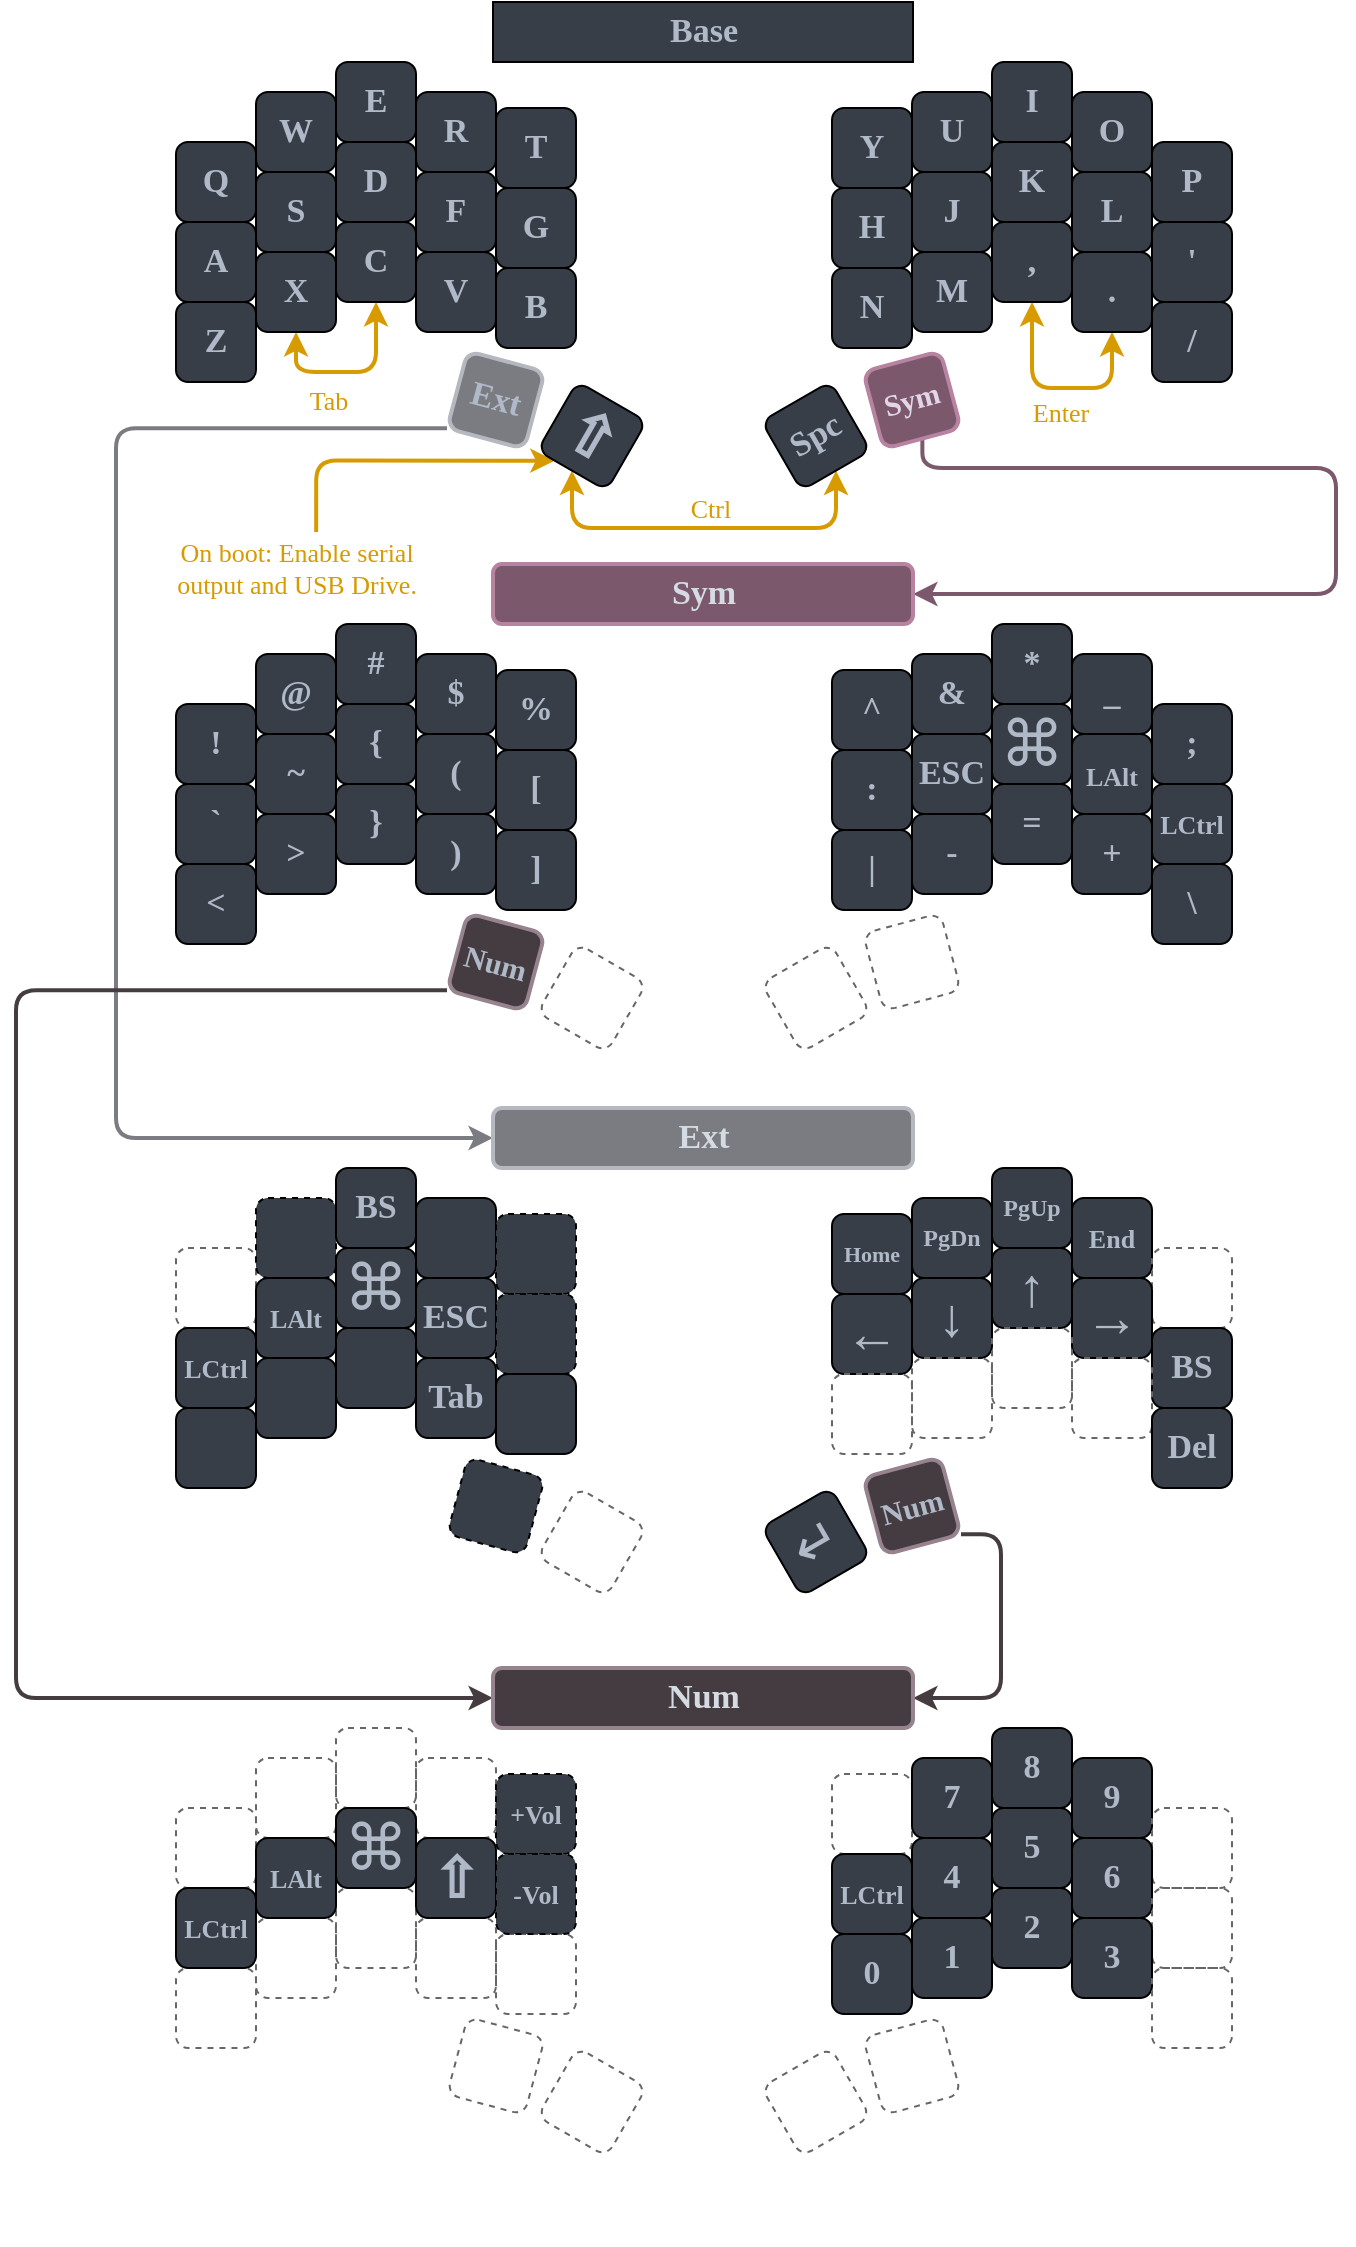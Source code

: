 <mxfile version="16.2.7" type="device"><diagram id="Nr0Jllq1oyRxWDAr1uzm" name="Page-1"><mxGraphModel dx="859" dy="1147" grid="1" gridSize="10" guides="1" tooltips="1" connect="1" arrows="1" fold="1" page="1" pageScale="1" pageWidth="827" pageHeight="1169" math="0" shadow="0"><root><mxCell id="0"/><mxCell id="1" parent="0"/><mxCell id="qOO70KsoDbuKheBEqoZG-1" value="Q" style="whiteSpace=wrap;html=1;aspect=fixed;fontSize=17;fontFamily=Verdana;fontStyle=1;fontColor=#AFB9C7;fillColor=#383E47;rounded=1;" parent="1" vertex="1"><mxGeometry x="150" y="137" width="40" height="40" as="geometry"/></mxCell><mxCell id="qOO70KsoDbuKheBEqoZG-2" value="W" style="whiteSpace=wrap;html=1;aspect=fixed;fontSize=17;fontFamily=Verdana;fontStyle=1;fontColor=#AFB9C7;fillColor=#383E47;rounded=1;" parent="1" vertex="1"><mxGeometry x="190" y="112" width="40" height="40" as="geometry"/></mxCell><mxCell id="qOO70KsoDbuKheBEqoZG-3" value="E" style="whiteSpace=wrap;html=1;aspect=fixed;fontSize=17;fontFamily=Verdana;fontStyle=1;fontColor=#AFB9C7;fillColor=#383E47;rounded=1;" parent="1" vertex="1"><mxGeometry x="230" y="97" width="40" height="40" as="geometry"/></mxCell><mxCell id="qOO70KsoDbuKheBEqoZG-4" value="R" style="whiteSpace=wrap;html=1;aspect=fixed;fontSize=17;fontFamily=Verdana;fontStyle=1;fontColor=#AFB9C7;fillColor=#383E47;rounded=1;" parent="1" vertex="1"><mxGeometry x="270" y="112" width="40" height="40" as="geometry"/></mxCell><mxCell id="qOO70KsoDbuKheBEqoZG-5" value="T" style="whiteSpace=wrap;html=1;aspect=fixed;fontSize=17;fontFamily=Verdana;fontStyle=1;fontColor=#AFB9C7;fillColor=#383E47;rounded=1;" parent="1" vertex="1"><mxGeometry x="310" y="120" width="40" height="40" as="geometry"/></mxCell><mxCell id="qOO70KsoDbuKheBEqoZG-6" value="A" style="whiteSpace=wrap;html=1;aspect=fixed;fontSize=17;fontFamily=Verdana;fontStyle=1;fontColor=#AFB9C7;fillColor=#383E47;rounded=1;" parent="1" vertex="1"><mxGeometry x="150" y="177" width="40" height="40" as="geometry"/></mxCell><mxCell id="qOO70KsoDbuKheBEqoZG-7" value="S" style="whiteSpace=wrap;html=1;aspect=fixed;fontSize=17;fontFamily=Verdana;fontStyle=1;fontColor=#AFB9C7;fillColor=#383E47;rounded=1;" parent="1" vertex="1"><mxGeometry x="190" y="152" width="40" height="40" as="geometry"/></mxCell><mxCell id="qOO70KsoDbuKheBEqoZG-8" value="D" style="whiteSpace=wrap;html=1;aspect=fixed;fontSize=17;fontFamily=Verdana;fontStyle=1;fontColor=#AFB9C7;fillColor=#383E47;rounded=1;" parent="1" vertex="1"><mxGeometry x="230" y="137" width="40" height="40" as="geometry"/></mxCell><mxCell id="qOO70KsoDbuKheBEqoZG-9" value="F" style="whiteSpace=wrap;html=1;aspect=fixed;fontSize=17;fontFamily=Verdana;fontStyle=1;fontColor=#AFB9C7;fillColor=#383E47;rounded=1;" parent="1" vertex="1"><mxGeometry x="270" y="152" width="40" height="40" as="geometry"/></mxCell><mxCell id="qOO70KsoDbuKheBEqoZG-10" value="G" style="whiteSpace=wrap;html=1;aspect=fixed;fontSize=17;fontFamily=Verdana;fontStyle=1;fontColor=#AFB9C7;fillColor=#383E47;rounded=1;" parent="1" vertex="1"><mxGeometry x="310" y="160" width="40" height="40" as="geometry"/></mxCell><mxCell id="qOO70KsoDbuKheBEqoZG-11" value="Z" style="whiteSpace=wrap;html=1;aspect=fixed;fontSize=17;fontFamily=Verdana;fontStyle=1;fontColor=#AFB9C7;fillColor=#383E47;rounded=1;" parent="1" vertex="1"><mxGeometry x="150" y="217" width="40" height="40" as="geometry"/></mxCell><mxCell id="j1xwjSzt9Llb8SWmyZAf-19" style="edgeStyle=orthogonalEdgeStyle;rounded=1;sketch=0;orthogonalLoop=1;jettySize=auto;html=1;exitX=0.5;exitY=1;exitDx=0;exitDy=0;entryX=0.5;entryY=1;entryDx=0;entryDy=0;fontFamily=Verdana;fontSize=13;fontColor=#302316;startArrow=classic;startFill=1;strokeColor=#d79b00;fillColor=#ffe6cc;strokeWidth=2;" edge="1" parent="1" source="qOO70KsoDbuKheBEqoZG-12" target="qOO70KsoDbuKheBEqoZG-13"><mxGeometry relative="1" as="geometry"/></mxCell><mxCell id="j1xwjSzt9Llb8SWmyZAf-20" value="Tab" style="edgeLabel;html=1;align=center;verticalAlign=top;resizable=0;points=[];fontSize=13;fontFamily=Verdana;fontColor=#D79B00;labelBackgroundColor=none;" vertex="1" connectable="0" parent="j1xwjSzt9Llb8SWmyZAf-19"><mxGeometry x="-0.242" relative="1" as="geometry"><mxPoint as="offset"/></mxGeometry></mxCell><mxCell id="qOO70KsoDbuKheBEqoZG-12" value="X" style="whiteSpace=wrap;html=1;aspect=fixed;fontSize=17;fontFamily=Verdana;fontStyle=1;fontColor=#AFB9C7;fillColor=#383E47;rounded=1;" parent="1" vertex="1"><mxGeometry x="190" y="192" width="40" height="40" as="geometry"/></mxCell><mxCell id="qOO70KsoDbuKheBEqoZG-13" value="C" style="whiteSpace=wrap;html=1;aspect=fixed;fontSize=17;fontFamily=Verdana;fontStyle=1;fontColor=#AFB9C7;fillColor=#383E47;rounded=1;" parent="1" vertex="1"><mxGeometry x="230" y="177" width="40" height="40" as="geometry"/></mxCell><mxCell id="qOO70KsoDbuKheBEqoZG-14" value="V" style="whiteSpace=wrap;html=1;aspect=fixed;fontSize=17;fontFamily=Verdana;fontStyle=1;fontColor=#AFB9C7;fillColor=#383E47;rounded=1;" parent="1" vertex="1"><mxGeometry x="270" y="192" width="40" height="40" as="geometry"/></mxCell><mxCell id="qOO70KsoDbuKheBEqoZG-15" value="B" style="whiteSpace=wrap;html=1;aspect=fixed;fontSize=17;fontFamily=Verdana;fontStyle=1;fontColor=#AFB9C7;fillColor=#383E47;rounded=1;" parent="1" vertex="1"><mxGeometry x="310" y="200" width="40" height="40" as="geometry"/></mxCell><mxCell id="qOO70KsoDbuKheBEqoZG-248" style="edgeStyle=orthogonalEdgeStyle;rounded=1;orthogonalLoop=1;jettySize=auto;html=1;exitX=0;exitY=1;exitDx=0;exitDy=0;entryX=0;entryY=0.5;entryDx=0;entryDy=0;fontFamily=Verdana;fontSize=14;fontColor=#9933FF;strokeColor=#7B7C81;strokeWidth=2;" parent="1" source="qOO70KsoDbuKheBEqoZG-16" target="qOO70KsoDbuKheBEqoZG-140" edge="1"><mxGeometry relative="1" as="geometry"><Array as="points"><mxPoint x="120" y="280"/><mxPoint x="120" y="635"/></Array></mxGeometry></mxCell><mxCell id="j1xwjSzt9Llb8SWmyZAf-25" style="edgeStyle=orthogonalEdgeStyle;sketch=0;orthogonalLoop=1;jettySize=auto;html=1;exitX=0.25;exitY=1;exitDx=0;exitDy=0;entryX=0.563;entryY=0.05;entryDx=0;entryDy=0;entryPerimeter=0;fontFamily=Verdana;fontSize=13;fontColor=#D79B00;startArrow=classic;startFill=1;strokeColor=#D79B00;strokeWidth=2;rounded=1;endArrow=none;endFill=0;" edge="1" parent="1" source="qOO70KsoDbuKheBEqoZG-17" target="j1xwjSzt9Llb8SWmyZAf-23"><mxGeometry relative="1" as="geometry"/></mxCell><mxCell id="qOO70KsoDbuKheBEqoZG-16" value="Ext" style="whiteSpace=wrap;html=1;aspect=fixed;rotation=15;fontSize=17;fontFamily=Verdana;fontStyle=1;fillColor=#7B7C81;strokeColor=#B6B8BF;rounded=1;strokeWidth=2;fontColor=#AFB9C7;" parent="1" vertex="1"><mxGeometry x="290" y="246" width="40" height="40" as="geometry"/></mxCell><mxCell id="j1xwjSzt9Llb8SWmyZAf-17" style="edgeStyle=orthogonalEdgeStyle;rounded=1;sketch=0;orthogonalLoop=1;jettySize=auto;html=1;exitX=0.5;exitY=1;exitDx=0;exitDy=0;entryX=0.5;entryY=1;entryDx=0;entryDy=0;fontFamily=Verdana;fontSize=13;fontColor=#302316;startArrow=classic;startFill=1;strokeColor=#d79b00;fillColor=#ffe6cc;strokeWidth=2;" edge="1" parent="1" source="qOO70KsoDbuKheBEqoZG-17" target="qOO70KsoDbuKheBEqoZG-33"><mxGeometry relative="1" as="geometry"><Array as="points"><mxPoint x="348" y="330"/><mxPoint x="480" y="330"/></Array></mxGeometry></mxCell><mxCell id="j1xwjSzt9Llb8SWmyZAf-18" value="Ctrl" style="edgeLabel;html=1;align=center;verticalAlign=bottom;resizable=0;points=[];fontSize=13;fontFamily=Verdana;fontColor=#D79B00;labelBackgroundColor=none;" vertex="1" connectable="0" parent="j1xwjSzt9Llb8SWmyZAf-17"><mxGeometry x="0.032" relative="1" as="geometry"><mxPoint as="offset"/></mxGeometry></mxCell><mxCell id="qOO70KsoDbuKheBEqoZG-17" value="&lt;span style=&quot;font-family: &amp;quot;segoe ui emoji&amp;quot;, &amp;quot;apple color emoji&amp;quot;, &amp;quot;noto color emoji&amp;quot;; font-size: 30px;&quot;&gt;&lt;font style=&quot;font-size: 30px;&quot;&gt;⇧&lt;/font&gt;&lt;/span&gt;" style="whiteSpace=wrap;html=1;aspect=fixed;rotation=30;fontSize=30;fontFamily=Verdana;fontStyle=1;fontColor=#AFB9C7;fillColor=#383E47;rounded=1;" parent="1" vertex="1"><mxGeometry x="338" y="264" width="40" height="40" as="geometry"/></mxCell><mxCell id="qOO70KsoDbuKheBEqoZG-18" value="Y" style="whiteSpace=wrap;html=1;aspect=fixed;fontSize=17;fontFamily=Verdana;fontStyle=1;fontColor=#AFB9C7;fillColor=#383E47;rounded=1;" parent="1" vertex="1"><mxGeometry x="478" y="120" width="40" height="40" as="geometry"/></mxCell><mxCell id="qOO70KsoDbuKheBEqoZG-19" value="U" style="whiteSpace=wrap;html=1;aspect=fixed;fontSize=17;fontFamily=Verdana;fontStyle=1;fontColor=#AFB9C7;fillColor=#383E47;rounded=1;" parent="1" vertex="1"><mxGeometry x="518" y="112" width="40" height="40" as="geometry"/></mxCell><mxCell id="qOO70KsoDbuKheBEqoZG-20" value="I" style="whiteSpace=wrap;html=1;aspect=fixed;fontSize=17;fontFamily=Verdana;fontStyle=1;fontColor=#AFB9C7;fillColor=#383E47;rounded=1;" parent="1" vertex="1"><mxGeometry x="558" y="97" width="40" height="40" as="geometry"/></mxCell><mxCell id="qOO70KsoDbuKheBEqoZG-21" value="O" style="whiteSpace=wrap;html=1;aspect=fixed;fontSize=17;fontFamily=Verdana;fontStyle=1;fontColor=#AFB9C7;fillColor=#383E47;rounded=1;" parent="1" vertex="1"><mxGeometry x="598" y="112" width="40" height="40" as="geometry"/></mxCell><mxCell id="qOO70KsoDbuKheBEqoZG-22" value="P" style="whiteSpace=wrap;html=1;aspect=fixed;fontSize=17;fontFamily=Verdana;fontStyle=1;fontColor=#AFB9C7;fillColor=#383E47;rounded=1;" parent="1" vertex="1"><mxGeometry x="638" y="137" width="40" height="40" as="geometry"/></mxCell><mxCell id="qOO70KsoDbuKheBEqoZG-23" value="H" style="whiteSpace=wrap;html=1;aspect=fixed;fontSize=17;fontFamily=Verdana;fontStyle=1;fontColor=#AFB9C7;fillColor=#383E47;rounded=1;" parent="1" vertex="1"><mxGeometry x="478" y="160" width="40" height="40" as="geometry"/></mxCell><mxCell id="qOO70KsoDbuKheBEqoZG-24" value="J" style="whiteSpace=wrap;html=1;aspect=fixed;fontSize=17;fontFamily=Verdana;fontStyle=1;fontColor=#AFB9C7;fillColor=#383E47;rounded=1;" parent="1" vertex="1"><mxGeometry x="518" y="152" width="40" height="40" as="geometry"/></mxCell><mxCell id="qOO70KsoDbuKheBEqoZG-25" value="K" style="whiteSpace=wrap;html=1;aspect=fixed;fontSize=17;fontFamily=Verdana;fontStyle=1;fontColor=#AFB9C7;fillColor=#383E47;rounded=1;" parent="1" vertex="1"><mxGeometry x="558" y="137" width="40" height="40" as="geometry"/></mxCell><mxCell id="qOO70KsoDbuKheBEqoZG-26" value="L" style="whiteSpace=wrap;html=1;aspect=fixed;fontSize=17;fontFamily=Verdana;fontStyle=1;fontColor=#AFB9C7;fillColor=#383E47;rounded=1;" parent="1" vertex="1"><mxGeometry x="598" y="152" width="40" height="40" as="geometry"/></mxCell><mxCell id="qOO70KsoDbuKheBEqoZG-27" value="'" style="whiteSpace=wrap;html=1;aspect=fixed;fontSize=17;fontFamily=Verdana;fontStyle=1;fontColor=#AFB9C7;fillColor=#383E47;rounded=1;" parent="1" vertex="1"><mxGeometry x="638" y="177" width="40" height="40" as="geometry"/></mxCell><mxCell id="qOO70KsoDbuKheBEqoZG-28" value="N" style="whiteSpace=wrap;html=1;aspect=fixed;fontSize=17;fontFamily=Verdana;fontStyle=1;fontColor=#AFB9C7;fillColor=#383E47;rounded=1;" parent="1" vertex="1"><mxGeometry x="478" y="200" width="40" height="40" as="geometry"/></mxCell><mxCell id="qOO70KsoDbuKheBEqoZG-29" value="M" style="whiteSpace=wrap;html=1;aspect=fixed;fontSize=17;fontFamily=Verdana;fontStyle=1;fontColor=#AFB9C7;fillColor=#383E47;rounded=1;" parent="1" vertex="1"><mxGeometry x="518" y="192" width="40" height="40" as="geometry"/></mxCell><mxCell id="j1xwjSzt9Llb8SWmyZAf-29" style="edgeStyle=orthogonalEdgeStyle;rounded=1;sketch=0;orthogonalLoop=1;jettySize=auto;html=1;exitX=0.5;exitY=1;exitDx=0;exitDy=0;entryX=0.5;entryY=1;entryDx=0;entryDy=0;labelBackgroundColor=none;fontFamily=Verdana;fontSize=17;fontColor=#D79B00;startArrow=classic;startFill=1;endArrow=classic;endFill=1;strokeColor=#D79B00;strokeWidth=2;" edge="1" parent="1" source="qOO70KsoDbuKheBEqoZG-30" target="qOO70KsoDbuKheBEqoZG-31"><mxGeometry relative="1" as="geometry"><Array as="points"><mxPoint x="578" y="260"/><mxPoint x="618" y="260"/></Array></mxGeometry></mxCell><mxCell id="j1xwjSzt9Llb8SWmyZAf-30" value="Enter" style="edgeLabel;html=1;align=center;verticalAlign=top;resizable=0;points=[];fontSize=13;fontFamily=Verdana;fontColor=#D79B00;labelBackgroundColor=none;" vertex="1" connectable="0" parent="j1xwjSzt9Llb8SWmyZAf-29"><mxGeometry x="0.029" y="2" relative="1" as="geometry"><mxPoint as="offset"/></mxGeometry></mxCell><mxCell id="qOO70KsoDbuKheBEqoZG-30" value="," style="whiteSpace=wrap;html=1;aspect=fixed;fontSize=17;fontFamily=Verdana;fontStyle=1;fontColor=#AFB9C7;fillColor=#383E47;rounded=1;" parent="1" vertex="1"><mxGeometry x="558" y="177" width="40" height="40" as="geometry"/></mxCell><mxCell id="qOO70KsoDbuKheBEqoZG-31" value="." style="whiteSpace=wrap;html=1;aspect=fixed;fontSize=17;fontFamily=Verdana;fontStyle=1;fontColor=#AFB9C7;fillColor=#383E47;rounded=1;" parent="1" vertex="1"><mxGeometry x="598" y="192" width="40" height="40" as="geometry"/></mxCell><mxCell id="qOO70KsoDbuKheBEqoZG-32" value="/" style="whiteSpace=wrap;html=1;aspect=fixed;fontSize=17;fontFamily=Verdana;fontStyle=1;fontColor=#AFB9C7;fillColor=#383E47;rounded=1;" parent="1" vertex="1"><mxGeometry x="638" y="217" width="40" height="40" as="geometry"/></mxCell><mxCell id="qOO70KsoDbuKheBEqoZG-33" value="Spc" style="whiteSpace=wrap;html=1;aspect=fixed;rotation=-30;fontSize=17;fontFamily=Verdana;fontStyle=1;fontColor=#AFB9C7;fillColor=#383E47;rounded=1;" parent="1" vertex="1"><mxGeometry x="450" y="264" width="40" height="40" as="geometry"/></mxCell><mxCell id="j1xwjSzt9Llb8SWmyZAf-2" style="edgeStyle=orthogonalEdgeStyle;rounded=1;orthogonalLoop=1;jettySize=auto;html=1;exitX=0.5;exitY=1;exitDx=0;exitDy=0;entryX=1;entryY=0.5;entryDx=0;entryDy=0;fontSize=14;fontColor=#9933FF;fontFamily=Verdana;strokeColor=#7B586B;strokeWidth=2;" edge="1" parent="1" source="qOO70KsoDbuKheBEqoZG-34" target="qOO70KsoDbuKheBEqoZG-70"><mxGeometry relative="1" as="geometry"><Array as="points"><mxPoint x="523" y="300"/><mxPoint x="730" y="300"/><mxPoint x="730" y="363"/></Array></mxGeometry></mxCell><mxCell id="qOO70KsoDbuKheBEqoZG-34" value="&lt;font style=&quot;font-size: 15px&quot;&gt;Sym&lt;/font&gt;" style="whiteSpace=wrap;html=1;aspect=fixed;rotation=-15;fontSize=17;fontFamily=Verdana;fontStyle=1;fillColor=#7B586B;strokeColor=#B883A0;fontColor=#E1D5E7;rounded=1;strokeWidth=2;" parent="1" vertex="1"><mxGeometry x="498" y="246" width="40" height="40" as="geometry"/></mxCell><mxCell id="qOO70KsoDbuKheBEqoZG-35" value="&lt;b&gt;Base&lt;/b&gt;" style="rounded=0;whiteSpace=wrap;html=1;fontFamily=Verdana;fontSize=17;fontColor=#AFB9C7;fillColor=#383E47;" parent="1" vertex="1"><mxGeometry x="308.5" y="67" width="210" height="30" as="geometry"/></mxCell><mxCell id="qOO70KsoDbuKheBEqoZG-36" value="!" style="whiteSpace=wrap;html=1;aspect=fixed;fontSize=17;fontFamily=Verdana;fontStyle=1;fontColor=#AFB9C7;fillColor=#383E47;rounded=1;" parent="1" vertex="1"><mxGeometry x="150" y="418" width="40" height="40" as="geometry"/></mxCell><mxCell id="qOO70KsoDbuKheBEqoZG-37" value="@" style="whiteSpace=wrap;html=1;aspect=fixed;fontSize=17;fontFamily=Verdana;fontStyle=1;fontColor=#AFB9C7;fillColor=#383E47;rounded=1;" parent="1" vertex="1"><mxGeometry x="190" y="393" width="40" height="40" as="geometry"/></mxCell><mxCell id="qOO70KsoDbuKheBEqoZG-38" value="#" style="whiteSpace=wrap;html=1;aspect=fixed;fontSize=17;fontFamily=Verdana;fontStyle=1;fontColor=#AFB9C7;fillColor=#383E47;rounded=1;" parent="1" vertex="1"><mxGeometry x="230" y="378" width="40" height="40" as="geometry"/></mxCell><mxCell id="qOO70KsoDbuKheBEqoZG-39" value="$" style="whiteSpace=wrap;html=1;aspect=fixed;fontSize=17;fontFamily=Verdana;fontStyle=1;fontColor=#AFB9C7;fillColor=#383E47;rounded=1;" parent="1" vertex="1"><mxGeometry x="270" y="393" width="40" height="40" as="geometry"/></mxCell><mxCell id="qOO70KsoDbuKheBEqoZG-40" value="%" style="whiteSpace=wrap;html=1;aspect=fixed;fontSize=17;fontFamily=Verdana;fontStyle=1;fontColor=#AFB9C7;fillColor=#383E47;rounded=1;" parent="1" vertex="1"><mxGeometry x="310" y="401" width="40" height="40" as="geometry"/></mxCell><mxCell id="qOO70KsoDbuKheBEqoZG-41" value="`" style="whiteSpace=wrap;html=1;aspect=fixed;fontSize=17;fontFamily=Verdana;fontStyle=1;fontColor=#AFB9C7;fillColor=#383E47;rounded=1;" parent="1" vertex="1"><mxGeometry x="150" y="458" width="40" height="40" as="geometry"/></mxCell><mxCell id="qOO70KsoDbuKheBEqoZG-42" value="~" style="whiteSpace=wrap;html=1;aspect=fixed;fontSize=17;fontFamily=Verdana;fontStyle=1;fontColor=#AFB9C7;fillColor=#383E47;rounded=1;" parent="1" vertex="1"><mxGeometry x="190" y="433" width="40" height="40" as="geometry"/></mxCell><mxCell id="qOO70KsoDbuKheBEqoZG-43" value="{" style="whiteSpace=wrap;html=1;aspect=fixed;fontSize=17;fontFamily=Verdana;fontStyle=1;fontColor=#AFB9C7;fillColor=#383E47;rounded=1;" parent="1" vertex="1"><mxGeometry x="230" y="418" width="40" height="40" as="geometry"/></mxCell><mxCell id="qOO70KsoDbuKheBEqoZG-44" value="(" style="whiteSpace=wrap;html=1;aspect=fixed;fontSize=17;fontFamily=Verdana;fontStyle=1;fontColor=#AFB9C7;fillColor=#383E47;rounded=1;" parent="1" vertex="1"><mxGeometry x="270" y="433" width="40" height="40" as="geometry"/></mxCell><mxCell id="qOO70KsoDbuKheBEqoZG-45" value="[" style="whiteSpace=wrap;html=1;aspect=fixed;fontSize=17;fontFamily=Verdana;fontStyle=1;fontColor=#AFB9C7;fillColor=#383E47;rounded=1;" parent="1" vertex="1"><mxGeometry x="310" y="441" width="40" height="40" as="geometry"/></mxCell><mxCell id="qOO70KsoDbuKheBEqoZG-46" value="&amp;lt;" style="whiteSpace=wrap;html=1;aspect=fixed;fontSize=17;fontFamily=Verdana;fontStyle=1;fontColor=#AFB9C7;fillColor=#383E47;rounded=1;" parent="1" vertex="1"><mxGeometry x="150" y="498" width="40" height="40" as="geometry"/></mxCell><mxCell id="qOO70KsoDbuKheBEqoZG-47" value="&amp;gt;" style="whiteSpace=wrap;html=1;aspect=fixed;fontSize=17;fontFamily=Verdana;fontStyle=1;fontColor=#AFB9C7;fillColor=#383E47;rounded=1;" parent="1" vertex="1"><mxGeometry x="190" y="473" width="40" height="40" as="geometry"/></mxCell><mxCell id="qOO70KsoDbuKheBEqoZG-48" value="}" style="whiteSpace=wrap;html=1;aspect=fixed;fontSize=17;fontFamily=Verdana;fontStyle=1;fontColor=#AFB9C7;fillColor=#383E47;rounded=1;" parent="1" vertex="1"><mxGeometry x="230" y="458" width="40" height="40" as="geometry"/></mxCell><mxCell id="qOO70KsoDbuKheBEqoZG-49" value=")" style="whiteSpace=wrap;html=1;aspect=fixed;fontSize=17;fontFamily=Verdana;fontStyle=1;fontColor=#AFB9C7;fillColor=#383E47;rounded=1;" parent="1" vertex="1"><mxGeometry x="270" y="473" width="40" height="40" as="geometry"/></mxCell><mxCell id="qOO70KsoDbuKheBEqoZG-50" value="]" style="whiteSpace=wrap;html=1;aspect=fixed;fontSize=17;fontFamily=Verdana;fontStyle=1;fontColor=#AFB9C7;fillColor=#383E47;rounded=1;" parent="1" vertex="1"><mxGeometry x="310" y="481" width="40" height="40" as="geometry"/></mxCell><mxCell id="qOO70KsoDbuKheBEqoZG-251" style="edgeStyle=orthogonalEdgeStyle;rounded=1;orthogonalLoop=1;jettySize=auto;html=1;exitX=0;exitY=1;exitDx=0;exitDy=0;entryX=0;entryY=0.5;entryDx=0;entryDy=0;fontFamily=Verdana;fontSize=14;fontColor=#61A92F;strokeColor=#453C41;strokeWidth=2;" parent="1" source="qOO70KsoDbuKheBEqoZG-51" target="qOO70KsoDbuKheBEqoZG-187" edge="1"><mxGeometry relative="1" as="geometry"><Array as="points"><mxPoint x="70" y="561"/><mxPoint x="70" y="915"/></Array></mxGeometry></mxCell><mxCell id="qOO70KsoDbuKheBEqoZG-51" value="Num" style="whiteSpace=wrap;html=1;aspect=fixed;rotation=15;fontSize=15;fontFamily=Verdana;fontStyle=1;fontColor=#AFB9C7;fillColor=#453C41;strokeColor=#96838E;rounded=1;strokeWidth=2;" parent="1" vertex="1"><mxGeometry x="290" y="527" width="40" height="40" as="geometry"/></mxCell><mxCell id="qOO70KsoDbuKheBEqoZG-52" value="" style="whiteSpace=wrap;html=1;aspect=fixed;rotation=30;fontSize=17;fontFamily=Verdana;fontStyle=1;fontColor=#333333;fillColor=none;strokeColor=#666666;rounded=1;shadow=0;sketch=0;glass=0;dashed=1;" parent="1" vertex="1"><mxGeometry x="338" y="545" width="40" height="40" as="geometry"/></mxCell><mxCell id="qOO70KsoDbuKheBEqoZG-53" value="^" style="whiteSpace=wrap;html=1;aspect=fixed;fontSize=17;fontFamily=Verdana;fontStyle=1;fontColor=#AFB9C7;fillColor=#383E47;rounded=1;" parent="1" vertex="1"><mxGeometry x="478" y="401" width="40" height="40" as="geometry"/></mxCell><mxCell id="qOO70KsoDbuKheBEqoZG-54" value="&amp;amp;" style="whiteSpace=wrap;html=1;aspect=fixed;fontSize=17;fontFamily=Verdana;fontStyle=1;fontColor=#AFB9C7;fillColor=#383E47;rounded=1;" parent="1" vertex="1"><mxGeometry x="518" y="393" width="40" height="40" as="geometry"/></mxCell><mxCell id="qOO70KsoDbuKheBEqoZG-55" value="*" style="whiteSpace=wrap;html=1;aspect=fixed;fontSize=17;fontFamily=Verdana;fontStyle=1;fontColor=#AFB9C7;fillColor=#383E47;rounded=1;" parent="1" vertex="1"><mxGeometry x="558" y="378" width="40" height="40" as="geometry"/></mxCell><mxCell id="qOO70KsoDbuKheBEqoZG-56" value="_" style="whiteSpace=wrap;html=1;aspect=fixed;fontSize=17;fontFamily=Verdana;fontStyle=1;fontColor=#AFB9C7;fillColor=#383E47;rounded=1;" parent="1" vertex="1"><mxGeometry x="598" y="393" width="40" height="40" as="geometry"/></mxCell><mxCell id="qOO70KsoDbuKheBEqoZG-57" value=";" style="whiteSpace=wrap;html=1;aspect=fixed;fontSize=17;fontFamily=Verdana;fontStyle=1;fontColor=#AFB9C7;fillColor=#383E47;rounded=1;" parent="1" vertex="1"><mxGeometry x="638" y="418" width="40" height="40" as="geometry"/></mxCell><mxCell id="qOO70KsoDbuKheBEqoZG-58" value=":" style="whiteSpace=wrap;html=1;aspect=fixed;fontSize=17;fontFamily=Verdana;fontStyle=1;fontColor=#AFB9C7;fillColor=#383E47;rounded=1;" parent="1" vertex="1"><mxGeometry x="478" y="441" width="40" height="40" as="geometry"/></mxCell><mxCell id="qOO70KsoDbuKheBEqoZG-59" value="ESC" style="whiteSpace=wrap;html=1;aspect=fixed;fontSize=17;fontFamily=Verdana;fontStyle=1;fontColor=#AFB9C7;fillColor=#383E47;rounded=1;" parent="1" vertex="1"><mxGeometry x="518" y="433" width="40" height="40" as="geometry"/></mxCell><mxCell id="qOO70KsoDbuKheBEqoZG-60" value="&lt;span style=&quot;font-family: roboto, arial, sans-serif; font-size: 32px; font-weight: 400; text-align: left;&quot;&gt;⌘&lt;/span&gt;" style="whiteSpace=wrap;html=1;aspect=fixed;fontSize=17;fontFamily=Verdana;fontStyle=1;fontColor=#AFB9C7;fillColor=#383E47;rounded=1;labelBackgroundColor=none;" parent="1" vertex="1"><mxGeometry x="558" y="418" width="40" height="40" as="geometry"/></mxCell><mxCell id="qOO70KsoDbuKheBEqoZG-61" value="&lt;font style=&quot;font-size: 13px&quot;&gt;LAlt&lt;/font&gt;" style="whiteSpace=wrap;html=1;aspect=fixed;fontSize=15;fontFamily=Verdana;fontStyle=1;fontColor=#AFB9C7;fillColor=#383E47;rounded=1;" parent="1" vertex="1"><mxGeometry x="598" y="433" width="40" height="40" as="geometry"/></mxCell><mxCell id="qOO70KsoDbuKheBEqoZG-62" value="&lt;font style=&quot;font-size: 13px&quot;&gt;LCtrl&lt;/font&gt;" style="whiteSpace=wrap;html=1;aspect=fixed;fontSize=17;fontFamily=Verdana;fontStyle=1;fontColor=#AFB9C7;fillColor=#383E47;rounded=1;" parent="1" vertex="1"><mxGeometry x="638" y="458" width="40" height="40" as="geometry"/></mxCell><mxCell id="qOO70KsoDbuKheBEqoZG-63" value="|" style="whiteSpace=wrap;html=1;aspect=fixed;fontSize=17;fontFamily=Verdana;fontStyle=1;fontColor=#AFB9C7;fillColor=#383E47;rounded=1;" parent="1" vertex="1"><mxGeometry x="478" y="481" width="40" height="40" as="geometry"/></mxCell><mxCell id="qOO70KsoDbuKheBEqoZG-64" value="-" style="whiteSpace=wrap;html=1;aspect=fixed;fontSize=17;fontFamily=Verdana;fontStyle=1;fontColor=#AFB9C7;fillColor=#383E47;rounded=1;" parent="1" vertex="1"><mxGeometry x="518" y="473" width="40" height="40" as="geometry"/></mxCell><mxCell id="qOO70KsoDbuKheBEqoZG-65" value="=" style="whiteSpace=wrap;html=1;aspect=fixed;fontSize=17;fontFamily=Verdana;fontStyle=1;fontColor=#AFB9C7;fillColor=#383E47;rounded=1;" parent="1" vertex="1"><mxGeometry x="558" y="458" width="40" height="40" as="geometry"/></mxCell><mxCell id="qOO70KsoDbuKheBEqoZG-66" value="+" style="whiteSpace=wrap;html=1;aspect=fixed;fontSize=17;fontFamily=Verdana;fontStyle=1;fontColor=#AFB9C7;fillColor=#383E47;rounded=1;" parent="1" vertex="1"><mxGeometry x="598" y="473" width="40" height="40" as="geometry"/></mxCell><mxCell id="qOO70KsoDbuKheBEqoZG-67" value="\" style="whiteSpace=wrap;html=1;aspect=fixed;fontSize=17;fontFamily=Verdana;fontStyle=1;fontColor=#AFB9C7;fillColor=#383E47;rounded=1;" parent="1" vertex="1"><mxGeometry x="638" y="498" width="40" height="40" as="geometry"/></mxCell><mxCell id="qOO70KsoDbuKheBEqoZG-68" value="" style="whiteSpace=wrap;html=1;aspect=fixed;rotation=-30;fontSize=17;fontFamily=Verdana;fontStyle=1;fontColor=#333333;fillColor=none;rounded=1;strokeColor=#666666;shadow=0;sketch=0;glass=0;dashed=1;" parent="1" vertex="1"><mxGeometry x="450" y="545" width="40" height="40" as="geometry"/></mxCell><mxCell id="qOO70KsoDbuKheBEqoZG-69" value="" style="whiteSpace=wrap;html=1;aspect=fixed;rotation=-15;fontSize=17;fontFamily=Verdana;fontStyle=1;fontColor=#333333;fillColor=none;strokeColor=#666666;shadow=0;sketch=0;rounded=1;glass=0;dashed=1;" parent="1" vertex="1"><mxGeometry x="498" y="527" width="40" height="40" as="geometry"/></mxCell><mxCell id="qOO70KsoDbuKheBEqoZG-70" value="&lt;b&gt;Sym&lt;/b&gt;" style="rounded=1;whiteSpace=wrap;html=1;fontFamily=Verdana;fontSize=17;fillColor=#7B586B;strokeColor=#B883A0;fontStyle=0;fontColor=#D4DBE2;strokeWidth=2;" parent="1" vertex="1"><mxGeometry x="308.5" y="348" width="210" height="30" as="geometry"/></mxCell><mxCell id="qOO70KsoDbuKheBEqoZG-106" value="" style="whiteSpace=wrap;html=1;aspect=fixed;fontSize=17;fontFamily=Verdana;fontStyle=1;fontColor=#333333;fillColor=none;rounded=1;strokeColor=#666666;shadow=0;sketch=0;glass=0;dashed=1;" parent="1" vertex="1"><mxGeometry x="150" y="690" width="40" height="40" as="geometry"/></mxCell><mxCell id="qOO70KsoDbuKheBEqoZG-107" value="" style="whiteSpace=wrap;html=1;aspect=fixed;fontSize=17;fontFamily=Verdana;fontStyle=1;fontColor=#AFB9C7;fillColor=#383E47;rounded=1;strokeColor=default;shadow=0;sketch=0;glass=0;dashed=1;" parent="1" vertex="1"><mxGeometry x="190" y="665" width="40" height="40" as="geometry"/></mxCell><mxCell id="qOO70KsoDbuKheBEqoZG-108" value="BS" style="whiteSpace=wrap;html=1;aspect=fixed;fontSize=17;fontFamily=Verdana;fontStyle=1;fontColor=#AFB9C7;fillColor=#383E47;rounded=1;" parent="1" vertex="1"><mxGeometry x="230" y="650" width="40" height="40" as="geometry"/></mxCell><mxCell id="qOO70KsoDbuKheBEqoZG-109" value="" style="whiteSpace=wrap;html=1;aspect=fixed;fontSize=13;fontFamily=Verdana;fontStyle=1;fontColor=#AFB9C7;fillColor=#383E47;rounded=1;" parent="1" vertex="1"><mxGeometry x="270" y="665" width="40" height="40" as="geometry"/></mxCell><mxCell id="qOO70KsoDbuKheBEqoZG-110" value="" style="whiteSpace=wrap;html=1;aspect=fixed;fontSize=13;fontFamily=Verdana;fontStyle=1;fontColor=#AFB9C7;fillColor=#383E47;rounded=1;strokeColor=default;shadow=0;sketch=0;glass=0;dashed=1;" parent="1" vertex="1"><mxGeometry x="310" y="673" width="40" height="40" as="geometry"/></mxCell><mxCell id="qOO70KsoDbuKheBEqoZG-111" value="&lt;span style=&quot;font-size: 13px;&quot;&gt;LCtrl&lt;/span&gt;" style="whiteSpace=wrap;html=1;aspect=fixed;fontSize=13;fontFamily=Verdana;fontStyle=1;fillColor=#383E47;strokeColor=default;fontColor=#AFB9C7;rounded=1;" parent="1" vertex="1"><mxGeometry x="150" y="730" width="40" height="40" as="geometry"/></mxCell><mxCell id="qOO70KsoDbuKheBEqoZG-112" value="&lt;font style=&quot;font-size: 13px&quot;&gt;LAlt&lt;/font&gt;" style="whiteSpace=wrap;html=1;aspect=fixed;fontSize=13;fontFamily=Verdana;fontStyle=1;fillColor=#383E47;strokeColor=default;fontColor=#AFB9C7;rounded=1;" parent="1" vertex="1"><mxGeometry x="190" y="705" width="40" height="40" as="geometry"/></mxCell><mxCell id="qOO70KsoDbuKheBEqoZG-113" value="&lt;span style=&quot;font-family: &amp;#34;roboto&amp;#34; , &amp;#34;arial&amp;#34; , sans-serif ; font-size: 32px ; font-weight: 400 ; text-align: left&quot;&gt;⌘&lt;/span&gt;" style="whiteSpace=wrap;html=1;aspect=fixed;fontSize=13;fontFamily=Verdana;fontStyle=1;fillColor=#383E47;strokeColor=default;fontColor=#AFB9C7;rounded=1;" parent="1" vertex="1"><mxGeometry x="230" y="690" width="40" height="40" as="geometry"/></mxCell><mxCell id="qOO70KsoDbuKheBEqoZG-114" value="&lt;span style=&quot;font-size: 17px&quot;&gt;ESC&lt;/span&gt;" style="whiteSpace=wrap;html=1;aspect=fixed;fontSize=13;fontFamily=Verdana;fontStyle=1;fillColor=#383E47;strokeColor=default;fontColor=#AFB9C7;rounded=1;" parent="1" vertex="1"><mxGeometry x="270" y="705" width="40" height="40" as="geometry"/></mxCell><mxCell id="qOO70KsoDbuKheBEqoZG-115" value="" style="whiteSpace=wrap;html=1;aspect=fixed;fontSize=17;fontFamily=Verdana;fontStyle=1;fillColor=#383E47;strokeColor=default;fontColor=#AFB9C7;rounded=1;shadow=0;sketch=0;glass=0;dashed=1;" parent="1" vertex="1"><mxGeometry x="310" y="713" width="40" height="40" as="geometry"/></mxCell><mxCell id="qOO70KsoDbuKheBEqoZG-116" value="" style="whiteSpace=wrap;html=1;aspect=fixed;fontSize=17;fontFamily=Verdana;fontStyle=1;fontColor=#AFB9C7;fillColor=#383E47;rounded=1;" parent="1" vertex="1"><mxGeometry x="150" y="770" width="40" height="40" as="geometry"/></mxCell><mxCell id="qOO70KsoDbuKheBEqoZG-117" value="" style="whiteSpace=wrap;html=1;aspect=fixed;fontSize=17;fontFamily=Verdana;fontStyle=1;fontColor=#AFB9C7;fillColor=#383E47;rounded=1;" parent="1" vertex="1"><mxGeometry x="190" y="745" width="40" height="40" as="geometry"/></mxCell><mxCell id="qOO70KsoDbuKheBEqoZG-118" value="" style="whiteSpace=wrap;html=1;aspect=fixed;fontSize=17;fontFamily=Verdana;fontStyle=1;fontColor=#AFB9C7;fillColor=#383E47;rounded=1;" parent="1" vertex="1"><mxGeometry x="230" y="730" width="40" height="40" as="geometry"/></mxCell><mxCell id="qOO70KsoDbuKheBEqoZG-119" value="&lt;span style=&quot;font-size: 17px;&quot;&gt;Tab&lt;/span&gt;" style="whiteSpace=wrap;html=1;aspect=fixed;fontSize=17;fontFamily=Verdana;fontStyle=1;fontColor=#AFB9C7;fillColor=#383E47;rounded=1;" parent="1" vertex="1"><mxGeometry x="270" y="745" width="40" height="40" as="geometry"/></mxCell><mxCell id="qOO70KsoDbuKheBEqoZG-120" value="" style="whiteSpace=wrap;html=1;aspect=fixed;fontSize=17;fontFamily=Verdana;fontStyle=1;fontColor=#AFB9C7;fillColor=#383E47;rounded=1;" parent="1" vertex="1"><mxGeometry x="310" y="753" width="40" height="40" as="geometry"/></mxCell><mxCell id="qOO70KsoDbuKheBEqoZG-121" value="" style="whiteSpace=wrap;html=1;aspect=fixed;rotation=15;fontSize=17;fontFamily=Verdana;fontStyle=1;fontColor=#AFB9C7;fillColor=#383E47;strokeColor=default;rounded=1;shadow=0;dashed=1;glass=0;sketch=0;" parent="1" vertex="1"><mxGeometry x="290" y="799" width="40" height="40" as="geometry"/></mxCell><mxCell id="qOO70KsoDbuKheBEqoZG-122" value="" style="whiteSpace=wrap;html=1;aspect=fixed;rotation=30;fontSize=17;fontFamily=Verdana;fontStyle=1;fontColor=#333333;fillColor=none;rounded=1;strokeColor=#666666;shadow=0;sketch=0;glass=0;dashed=1;" parent="1" vertex="1"><mxGeometry x="338" y="817" width="40" height="40" as="geometry"/></mxCell><mxCell id="qOO70KsoDbuKheBEqoZG-123" value="Home" style="whiteSpace=wrap;html=1;aspect=fixed;fontSize=11;fontFamily=Verdana;fontStyle=1;fontColor=#AFB9C7;fillColor=#383E47;rounded=1;" parent="1" vertex="1"><mxGeometry x="478" y="673" width="40" height="40" as="geometry"/></mxCell><mxCell id="qOO70KsoDbuKheBEqoZG-124" value="PgDn" style="whiteSpace=wrap;html=1;aspect=fixed;fontSize=12;fontFamily=Verdana;fontStyle=1;fontColor=#AFB9C7;fillColor=#383E47;rounded=1;" parent="1" vertex="1"><mxGeometry x="518" y="665" width="40" height="40" as="geometry"/></mxCell><mxCell id="qOO70KsoDbuKheBEqoZG-125" value="&lt;span style=&quot;font-size: 12px;&quot;&gt;PgUp&lt;/span&gt;" style="whiteSpace=wrap;html=1;aspect=fixed;fontSize=12;fontFamily=Verdana;fontStyle=1;fontColor=#AFB9C7;fillColor=#383E47;rounded=1;" parent="1" vertex="1"><mxGeometry x="558" y="650" width="40" height="40" as="geometry"/></mxCell><mxCell id="qOO70KsoDbuKheBEqoZG-126" value="End" style="whiteSpace=wrap;html=1;aspect=fixed;fontSize=13;fontFamily=Verdana;fontStyle=1;fontColor=#AFB9C7;fillColor=#383E47;rounded=1;" parent="1" vertex="1"><mxGeometry x="598" y="665" width="40" height="40" as="geometry"/></mxCell><mxCell id="qOO70KsoDbuKheBEqoZG-127" value="" style="whiteSpace=wrap;html=1;aspect=fixed;fontSize=17;fontFamily=Verdana;fontStyle=1;fontColor=#333333;fillColor=none;rounded=1;strokeColor=#666666;shadow=0;sketch=0;glass=0;dashed=1;" parent="1" vertex="1"><mxGeometry x="638" y="690" width="40" height="40" as="geometry"/></mxCell><mxCell id="qOO70KsoDbuKheBEqoZG-128" value="&lt;span style=&quot;font-family: &amp;quot;segoe ui emoji&amp;quot;, &amp;quot;apple color emoji&amp;quot;, &amp;quot;noto color emoji&amp;quot;; font-size: 27px;&quot;&gt;←&lt;/span&gt;" style="whiteSpace=wrap;html=1;aspect=fixed;fontSize=27;fontFamily=Verdana;fontStyle=1;fontColor=#AFB9C7;fillColor=#383E47;rounded=1;" parent="1" vertex="1"><mxGeometry x="478" y="713" width="40" height="40" as="geometry"/></mxCell><mxCell id="qOO70KsoDbuKheBEqoZG-129" value="&lt;span style=&quot;font-family: &amp;quot;segoe ui emoji&amp;quot;, &amp;quot;apple color emoji&amp;quot;, &amp;quot;noto color emoji&amp;quot;; font-size: 27px;&quot;&gt;↓&lt;/span&gt;" style="whiteSpace=wrap;html=1;aspect=fixed;fontSize=27;fontFamily=Verdana;fontStyle=1;fontColor=#AFB9C7;fillColor=#383E47;rounded=1;" parent="1" vertex="1"><mxGeometry x="518" y="705" width="40" height="40" as="geometry"/></mxCell><mxCell id="qOO70KsoDbuKheBEqoZG-130" value="&lt;span style=&quot;font-weight: 400&quot;&gt;&lt;font style=&quot;font-size: 27px&quot;&gt;↑&lt;/font&gt;&lt;/span&gt;" style="whiteSpace=wrap;html=1;aspect=fixed;fontSize=27;fontFamily=Verdana;fontStyle=1;fontColor=#AFB9C7;fillColor=#383E47;rounded=1;" parent="1" vertex="1"><mxGeometry x="558" y="690" width="40" height="40" as="geometry"/></mxCell><mxCell id="qOO70KsoDbuKheBEqoZG-131" value="&lt;span style=&quot;font-size: 27px;&quot;&gt;→&lt;/span&gt;" style="whiteSpace=wrap;html=1;aspect=fixed;fontSize=27;fontFamily=Verdana;fontStyle=1;fontColor=#AFB9C7;fillColor=#383E47;rounded=1;" parent="1" vertex="1"><mxGeometry x="598" y="705" width="40" height="40" as="geometry"/></mxCell><mxCell id="qOO70KsoDbuKheBEqoZG-132" value="&lt;span style=&quot;font-size: 17px;&quot;&gt;&lt;font style=&quot;font-size: 17px;&quot;&gt;BS&lt;/font&gt;&lt;/span&gt;" style="whiteSpace=wrap;html=1;aspect=fixed;fontSize=17;fontFamily=Verdana;fontStyle=1;fontColor=#AFB9C7;fillColor=#383E47;rounded=1;" parent="1" vertex="1"><mxGeometry x="638" y="730" width="40" height="40" as="geometry"/></mxCell><mxCell id="qOO70KsoDbuKheBEqoZG-133" value="" style="whiteSpace=wrap;html=1;aspect=fixed;fontSize=17;fontFamily=Verdana;fontStyle=1;fontColor=#333333;fillColor=none;rounded=1;strokeColor=#666666;shadow=0;sketch=0;glass=0;dashed=1;" parent="1" vertex="1"><mxGeometry x="478" y="753" width="40" height="40" as="geometry"/></mxCell><mxCell id="qOO70KsoDbuKheBEqoZG-134" value="" style="whiteSpace=wrap;html=1;aspect=fixed;fontSize=17;fontFamily=Verdana;fontStyle=1;fontColor=#333333;fillColor=none;rounded=1;strokeColor=#666666;shadow=0;sketch=0;glass=0;dashed=1;" parent="1" vertex="1"><mxGeometry x="518" y="745" width="40" height="40" as="geometry"/></mxCell><mxCell id="qOO70KsoDbuKheBEqoZG-135" value="" style="whiteSpace=wrap;html=1;aspect=fixed;fontSize=17;fontFamily=Verdana;fontStyle=1;fontColor=#333333;fillColor=none;rounded=1;strokeColor=#666666;shadow=0;sketch=0;glass=0;dashed=1;" parent="1" vertex="1"><mxGeometry x="558" y="730" width="40" height="40" as="geometry"/></mxCell><mxCell id="qOO70KsoDbuKheBEqoZG-136" value="" style="whiteSpace=wrap;html=1;aspect=fixed;fontSize=17;fontFamily=Verdana;fontStyle=1;fontColor=#333333;fillColor=none;rounded=1;strokeColor=#666666;shadow=0;sketch=0;glass=0;dashed=1;" parent="1" vertex="1"><mxGeometry x="598" y="745" width="40" height="40" as="geometry"/></mxCell><mxCell id="qOO70KsoDbuKheBEqoZG-137" value="Del" style="whiteSpace=wrap;html=1;aspect=fixed;fontSize=17;fontFamily=Verdana;fontStyle=1;fontColor=#AFB9C7;fillColor=#383E47;rounded=1;" parent="1" vertex="1"><mxGeometry x="638" y="770" width="40" height="40" as="geometry"/></mxCell><mxCell id="qOO70KsoDbuKheBEqoZG-138" value="&lt;span style=&quot;font-size: 28px; font-weight: 400;&quot;&gt;↵&lt;/span&gt;" style="whiteSpace=wrap;html=1;aspect=fixed;rotation=-30;fontSize=28;fontFamily=Verdana;fontStyle=1;fontColor=#AFB9C7;fillColor=#383E47;rounded=1;" parent="1" vertex="1"><mxGeometry x="450" y="817" width="40" height="40" as="geometry"/></mxCell><mxCell id="qOO70KsoDbuKheBEqoZG-253" style="edgeStyle=orthogonalEdgeStyle;rounded=1;orthogonalLoop=1;jettySize=auto;html=1;exitX=1;exitY=1;exitDx=0;exitDy=0;entryX=1;entryY=0.5;entryDx=0;entryDy=0;fontFamily=Verdana;fontSize=14;fontColor=#61A92F;strokeColor=#453C41;strokeWidth=2;" parent="1" source="qOO70KsoDbuKheBEqoZG-139" target="qOO70KsoDbuKheBEqoZG-187" edge="1"><mxGeometry relative="1" as="geometry"/></mxCell><mxCell id="qOO70KsoDbuKheBEqoZG-139" value="Num" style="whiteSpace=wrap;html=1;aspect=fixed;rotation=-15;fontSize=15;fontFamily=Verdana;fontStyle=1;fontColor=#AFB9C7;fillColor=#453C41;strokeColor=#96838E;rounded=1;strokeWidth=2;" parent="1" vertex="1"><mxGeometry x="498" y="799" width="40" height="40" as="geometry"/></mxCell><mxCell id="qOO70KsoDbuKheBEqoZG-140" value="Ext" style="rounded=1;whiteSpace=wrap;html=1;fontFamily=Verdana;fontSize=17;fontStyle=1;fillColor=#7B7C81;strokeColor=#B6B8BF;fontColor=#D4DBE2;strokeWidth=2;" parent="1" vertex="1"><mxGeometry x="308.5" y="620" width="210" height="30" as="geometry"/></mxCell><mxCell id="qOO70KsoDbuKheBEqoZG-153" value="" style="whiteSpace=wrap;html=1;aspect=fixed;fontSize=17;fontFamily=Verdana;fontStyle=1;fontColor=#333333;fillColor=none;rounded=1;strokeColor=#666666;shadow=0;sketch=0;glass=0;dashed=1;" parent="1" vertex="1"><mxGeometry x="150" y="970" width="40" height="40" as="geometry"/></mxCell><mxCell id="qOO70KsoDbuKheBEqoZG-154" value="" style="whiteSpace=wrap;html=1;aspect=fixed;fontSize=17;fontFamily=Verdana;fontStyle=1;fontColor=#333333;fillColor=none;rounded=1;strokeColor=#666666;shadow=0;sketch=0;glass=0;dashed=1;" parent="1" vertex="1"><mxGeometry x="190" y="945" width="40" height="40" as="geometry"/></mxCell><mxCell id="qOO70KsoDbuKheBEqoZG-155" value="" style="whiteSpace=wrap;html=1;aspect=fixed;fontSize=17;fontFamily=Verdana;fontStyle=1;fontColor=#333333;fillColor=none;rounded=1;strokeColor=#666666;shadow=0;sketch=0;glass=0;dashed=1;" parent="1" vertex="1"><mxGeometry x="230" y="930" width="40" height="40" as="geometry"/></mxCell><mxCell id="qOO70KsoDbuKheBEqoZG-156" value="" style="whiteSpace=wrap;html=1;aspect=fixed;fontSize=17;fontFamily=Verdana;fontStyle=1;fontColor=#333333;fillColor=none;rounded=1;strokeColor=#666666;shadow=0;sketch=0;glass=0;dashed=1;" parent="1" vertex="1"><mxGeometry x="270" y="945" width="40" height="40" as="geometry"/></mxCell><mxCell id="qOO70KsoDbuKheBEqoZG-157" value="&lt;span&gt;+Vol&lt;/span&gt;" style="whiteSpace=wrap;html=1;aspect=fixed;fontSize=13;fontFamily=Verdana;fontStyle=1;fontColor=#AFB9C7;fillColor=#383E47;rounded=1;strokeColor=default;shadow=0;sketch=0;glass=0;dashed=1;" parent="1" vertex="1"><mxGeometry x="310" y="953" width="40" height="40" as="geometry"/></mxCell><mxCell id="qOO70KsoDbuKheBEqoZG-163" value="" style="whiteSpace=wrap;html=1;aspect=fixed;fontSize=17;fontFamily=Verdana;fontStyle=1;fillColor=none;strokeColor=#666666;fontColor=#333333;rounded=1;shadow=0;sketch=0;glass=0;dashed=1;" parent="1" vertex="1"><mxGeometry x="150" y="1050" width="40" height="40" as="geometry"/></mxCell><mxCell id="qOO70KsoDbuKheBEqoZG-164" value="" style="whiteSpace=wrap;html=1;aspect=fixed;fontSize=17;fontFamily=Verdana;fontStyle=1;fontColor=#333333;fillColor=none;rounded=1;strokeColor=#666666;shadow=0;sketch=0;glass=0;dashed=1;" parent="1" vertex="1"><mxGeometry x="190" y="1025" width="40" height="40" as="geometry"/></mxCell><mxCell id="qOO70KsoDbuKheBEqoZG-165" value="" style="whiteSpace=wrap;html=1;aspect=fixed;fontSize=17;fontFamily=Verdana;fontStyle=1;fontColor=#333333;fillColor=none;rounded=1;strokeColor=#666666;shadow=0;sketch=0;glass=0;dashed=1;" parent="1" vertex="1"><mxGeometry x="230" y="1010" width="40" height="40" as="geometry"/></mxCell><mxCell id="qOO70KsoDbuKheBEqoZG-166" value="" style="whiteSpace=wrap;html=1;aspect=fixed;fontSize=17;fontFamily=Verdana;fontStyle=1;fontColor=#333333;fillColor=none;rounded=1;strokeColor=#666666;shadow=0;sketch=0;glass=0;dashed=1;" parent="1" vertex="1"><mxGeometry x="270" y="1025" width="40" height="40" as="geometry"/></mxCell><mxCell id="qOO70KsoDbuKheBEqoZG-167" value="" style="whiteSpace=wrap;html=1;aspect=fixed;fontSize=17;fontFamily=Verdana;fontStyle=1;fillColor=none;strokeColor=#666666;fontColor=#333333;rounded=1;shadow=0;sketch=0;glass=0;dashed=1;" parent="1" vertex="1"><mxGeometry x="310" y="1033" width="40" height="40" as="geometry"/></mxCell><mxCell id="qOO70KsoDbuKheBEqoZG-170" value="" style="whiteSpace=wrap;html=1;aspect=fixed;fontSize=17;fontFamily=Verdana;fontStyle=1;fontColor=#333333;fillColor=none;rounded=1;strokeColor=#666666;shadow=0;dashed=1;glass=0;sketch=0;" parent="1" vertex="1"><mxGeometry x="478" y="953" width="40" height="40" as="geometry"/></mxCell><mxCell id="qOO70KsoDbuKheBEqoZG-171" value="7" style="whiteSpace=wrap;html=1;aspect=fixed;fontSize=17;fontFamily=Verdana;fontStyle=1;fontColor=#AFB9C7;fillColor=#383E47;rounded=1;" parent="1" vertex="1"><mxGeometry x="518" y="945" width="40" height="40" as="geometry"/></mxCell><mxCell id="qOO70KsoDbuKheBEqoZG-172" value="8" style="whiteSpace=wrap;html=1;aspect=fixed;fontSize=17;fontFamily=Verdana;fontStyle=1;fontColor=#AFB9C7;fillColor=#383E47;rounded=1;" parent="1" vertex="1"><mxGeometry x="558" y="930" width="40" height="40" as="geometry"/></mxCell><mxCell id="qOO70KsoDbuKheBEqoZG-173" value="9" style="whiteSpace=wrap;html=1;aspect=fixed;fontSize=17;fontFamily=Verdana;fontStyle=1;fontColor=#AFB9C7;fillColor=#383E47;rounded=1;" parent="1" vertex="1"><mxGeometry x="598" y="945" width="40" height="40" as="geometry"/></mxCell><mxCell id="qOO70KsoDbuKheBEqoZG-174" value="" style="whiteSpace=wrap;html=1;aspect=fixed;fontSize=17;fontFamily=Verdana;fontStyle=1;fontColor=#333333;fillColor=none;rounded=1;strokeColor=#666666;shadow=0;dashed=1;glass=0;sketch=0;" parent="1" vertex="1"><mxGeometry x="638" y="970" width="40" height="40" as="geometry"/></mxCell><mxCell id="qOO70KsoDbuKheBEqoZG-175" value="LCtrl" style="whiteSpace=wrap;html=1;aspect=fixed;fontSize=13;fontFamily=Verdana;fontStyle=1;fontColor=#AFB9C7;fillColor=#383E47;rounded=1;" parent="1" vertex="1"><mxGeometry x="478" y="993" width="40" height="40" as="geometry"/></mxCell><mxCell id="qOO70KsoDbuKheBEqoZG-176" value="4" style="whiteSpace=wrap;html=1;aspect=fixed;fontSize=17;fontFamily=Verdana;fontStyle=1;fontColor=#AFB9C7;fillColor=#383E47;rounded=1;" parent="1" vertex="1"><mxGeometry x="518" y="985" width="40" height="40" as="geometry"/></mxCell><mxCell id="qOO70KsoDbuKheBEqoZG-177" value="5" style="whiteSpace=wrap;html=1;aspect=fixed;fontSize=17;fontFamily=Verdana;fontStyle=1;fontColor=#AFB9C7;fillColor=#383E47;rounded=1;" parent="1" vertex="1"><mxGeometry x="558" y="970" width="40" height="40" as="geometry"/></mxCell><mxCell id="qOO70KsoDbuKheBEqoZG-178" value="6" style="whiteSpace=wrap;html=1;aspect=fixed;fontSize=17;fontFamily=Verdana;fontStyle=1;fontColor=#AFB9C7;fillColor=#383E47;rounded=1;" parent="1" vertex="1"><mxGeometry x="598" y="985" width="40" height="40" as="geometry"/></mxCell><mxCell id="qOO70KsoDbuKheBEqoZG-179" value="" style="whiteSpace=wrap;html=1;aspect=fixed;fontSize=17;fontFamily=Verdana;fontStyle=1;fontColor=#333333;fillColor=none;rounded=1;strokeColor=#666666;shadow=0;dashed=1;glass=0;sketch=0;" parent="1" vertex="1"><mxGeometry x="638" y="1010" width="40" height="40" as="geometry"/></mxCell><mxCell id="qOO70KsoDbuKheBEqoZG-180" value="0" style="whiteSpace=wrap;html=1;aspect=fixed;fontSize=17;fontFamily=Verdana;fontStyle=1;fillColor=#383E47;strokeColor=default;fontColor=#AFB9C7;rounded=1;" parent="1" vertex="1"><mxGeometry x="478" y="1033" width="40" height="40" as="geometry"/></mxCell><mxCell id="qOO70KsoDbuKheBEqoZG-181" value="1" style="whiteSpace=wrap;html=1;aspect=fixed;fontSize=17;fontFamily=Verdana;fontStyle=1;fontColor=#AFB9C7;fillColor=#383E47;rounded=1;" parent="1" vertex="1"><mxGeometry x="518" y="1025" width="40" height="40" as="geometry"/></mxCell><mxCell id="qOO70KsoDbuKheBEqoZG-182" value="2" style="whiteSpace=wrap;html=1;aspect=fixed;fontSize=17;fontFamily=Verdana;fontStyle=1;fontColor=#AFB9C7;fillColor=#383E47;rounded=1;" parent="1" vertex="1"><mxGeometry x="558" y="1010" width="40" height="40" as="geometry"/></mxCell><mxCell id="qOO70KsoDbuKheBEqoZG-183" value="3" style="whiteSpace=wrap;html=1;aspect=fixed;fontSize=17;fontFamily=Verdana;fontStyle=1;fontColor=#AFB9C7;fillColor=#383E47;rounded=1;" parent="1" vertex="1"><mxGeometry x="598" y="1025" width="40" height="40" as="geometry"/></mxCell><mxCell id="qOO70KsoDbuKheBEqoZG-184" value="" style="whiteSpace=wrap;html=1;aspect=fixed;fontSize=17;fontFamily=Verdana;fontStyle=1;fontColor=#333333;fillColor=none;rounded=1;strokeColor=#666666;shadow=0;dashed=1;glass=0;sketch=0;" parent="1" vertex="1"><mxGeometry x="638" y="1050" width="40" height="40" as="geometry"/></mxCell><mxCell id="qOO70KsoDbuKheBEqoZG-185" value="" style="whiteSpace=wrap;html=1;aspect=fixed;rotation=-30;fontSize=17;fontFamily=Verdana;fontStyle=1;fontColor=#333333;fillColor=none;rounded=1;strokeColor=#666666;shadow=0;dashed=1;glass=0;sketch=0;" parent="1" vertex="1"><mxGeometry x="450" y="1097" width="40" height="40" as="geometry"/></mxCell><mxCell id="qOO70KsoDbuKheBEqoZG-186" value="" style="whiteSpace=wrap;html=1;aspect=fixed;rotation=-15;fontSize=17;fontFamily=Verdana;fontStyle=1;fontColor=#333333;fillColor=none;strokeColor=#666666;rounded=1;shadow=0;dashed=1;glass=0;sketch=0;" parent="1" vertex="1"><mxGeometry x="498" y="1079" width="40" height="40" as="geometry"/></mxCell><mxCell id="qOO70KsoDbuKheBEqoZG-187" value="Num" style="rounded=1;whiteSpace=wrap;html=1;fontFamily=Verdana;fontSize=17;fontStyle=1;fillColor=#453C41;strokeColor=#96838E;strokeWidth=2;fontColor=#D4DBE2;" parent="1" vertex="1"><mxGeometry x="308.5" y="900" width="210" height="30" as="geometry"/></mxCell><mxCell id="qOO70KsoDbuKheBEqoZG-190" value="&lt;span style=&quot;font-size: 13px;&quot;&gt;LCtrl&lt;/span&gt;" style="whiteSpace=wrap;html=1;aspect=fixed;fontSize=13;fontFamily=Verdana;fontStyle=1;fillColor=#383E47;strokeColor=default;fontColor=#AFB9C7;rounded=1;" parent="1" vertex="1"><mxGeometry x="150" y="1010" width="40" height="40" as="geometry"/></mxCell><mxCell id="qOO70KsoDbuKheBEqoZG-191" value="&lt;span style=&quot;font-size: 13px;&quot;&gt;LAlt&lt;/span&gt;" style="whiteSpace=wrap;html=1;aspect=fixed;fontSize=13;fontFamily=Verdana;fontStyle=1;fillColor=#383E47;strokeColor=default;fontColor=#AFB9C7;rounded=1;" parent="1" vertex="1"><mxGeometry x="190" y="985" width="40" height="40" as="geometry"/></mxCell><mxCell id="qOO70KsoDbuKheBEqoZG-192" value="&lt;span style=&quot;font-family: &amp;#34;roboto&amp;#34; , &amp;#34;arial&amp;#34; , sans-serif ; font-size: 32px ; font-weight: 400 ; text-align: left&quot;&gt;⌘&lt;/span&gt;" style="whiteSpace=wrap;html=1;aspect=fixed;fontSize=13;fontFamily=Verdana;fontStyle=1;fillColor=#383E47;strokeColor=default;fontColor=#AFB9C7;rounded=1;" parent="1" vertex="1"><mxGeometry x="230" y="970" width="40" height="40" as="geometry"/></mxCell><mxCell id="qOO70KsoDbuKheBEqoZG-193" value="&lt;span style=&quot;font-family: &amp;#34;segoe ui emoji&amp;#34; , &amp;#34;apple color emoji&amp;#34; , &amp;#34;noto color emoji&amp;#34; ; font-size: 28px&quot;&gt;⇧&lt;/span&gt;" style="whiteSpace=wrap;html=1;aspect=fixed;fontSize=13;fontFamily=Verdana;fontStyle=1;fillColor=#383E47;strokeColor=default;fontColor=#AFB9C7;rounded=1;" parent="1" vertex="1"><mxGeometry x="270" y="985" width="40" height="40" as="geometry"/></mxCell><mxCell id="qOO70KsoDbuKheBEqoZG-194" value="&lt;span&gt;-Vol&lt;/span&gt;" style="whiteSpace=wrap;html=1;aspect=fixed;fontSize=13;fontFamily=Verdana;fontStyle=1;fillColor=#383E47;strokeColor=default;fontColor=#AFB9C7;rounded=1;shadow=0;sketch=0;glass=0;dashed=1;" parent="1" vertex="1"><mxGeometry x="310" y="993" width="40" height="40" as="geometry"/></mxCell><mxCell id="qOO70KsoDbuKheBEqoZG-235" style="edgeStyle=orthogonalEdgeStyle;rounded=1;orthogonalLoop=1;jettySize=auto;html=1;exitX=0.5;exitY=1;exitDx=0;exitDy=0;fontFamily=Verdana;fontSize=14;fontColor=#3399FF;strokeColor=#FF8000;" parent="1" edge="1"><mxGeometry relative="1" as="geometry"><mxPoint x="210" y="1180" as="sourcePoint"/><mxPoint x="210" y="1180" as="targetPoint"/></mxGeometry></mxCell><mxCell id="qOO70KsoDbuKheBEqoZG-292" value="" style="whiteSpace=wrap;html=1;aspect=fixed;rotation=15;fontSize=17;fontFamily=Verdana;fontStyle=1;fontColor=#333333;fillColor=none;strokeColor=#666666;rounded=1;shadow=0;dashed=1;glass=0;sketch=0;" parent="1" vertex="1"><mxGeometry x="290" y="1079" width="40" height="40" as="geometry"/></mxCell><mxCell id="qOO70KsoDbuKheBEqoZG-293" value="" style="whiteSpace=wrap;html=1;aspect=fixed;rotation=30;fontSize=17;fontFamily=Verdana;fontStyle=1;fontColor=#333333;fillColor=none;rounded=1;strokeColor=#666666;shadow=0;dashed=1;glass=0;sketch=0;" parent="1" vertex="1"><mxGeometry x="338" y="1097" width="40" height="40" as="geometry"/></mxCell><mxCell id="j1xwjSzt9Llb8SWmyZAf-23" value="On boot: Enable serial&lt;br&gt;output and USB Drive." style="text;html=1;align=center;verticalAlign=middle;resizable=0;points=[];autosize=1;strokeColor=none;fillColor=none;fontSize=13;fontFamily=Verdana;fontColor=#D79B00;rounded=0;" vertex="1" parent="1"><mxGeometry x="130" y="330" width="160" height="40" as="geometry"/></mxCell></root></mxGraphModel></diagram></mxfile>